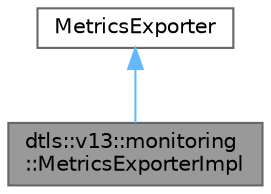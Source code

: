 digraph "dtls::v13::monitoring::MetricsExporterImpl"
{
 // LATEX_PDF_SIZE
  bgcolor="transparent";
  edge [fontname=Helvetica,fontsize=10,labelfontname=Helvetica,labelfontsize=10];
  node [fontname=Helvetica,fontsize=10,shape=box,height=0.2,width=0.4];
  Node1 [id="Node000001",label="dtls::v13::monitoring\l::MetricsExporterImpl",height=0.2,width=0.4,color="gray40", fillcolor="grey60", style="filled", fontcolor="black",tooltip="Metrics exporter implementation."];
  Node2 -> Node1 [id="edge1_Node000001_Node000002",dir="back",color="steelblue1",style="solid",tooltip=" "];
  Node2 [id="Node000002",label="MetricsExporter",height=0.2,width=0.4,color="gray40", fillcolor="white", style="filled",tooltip=" "];
}
